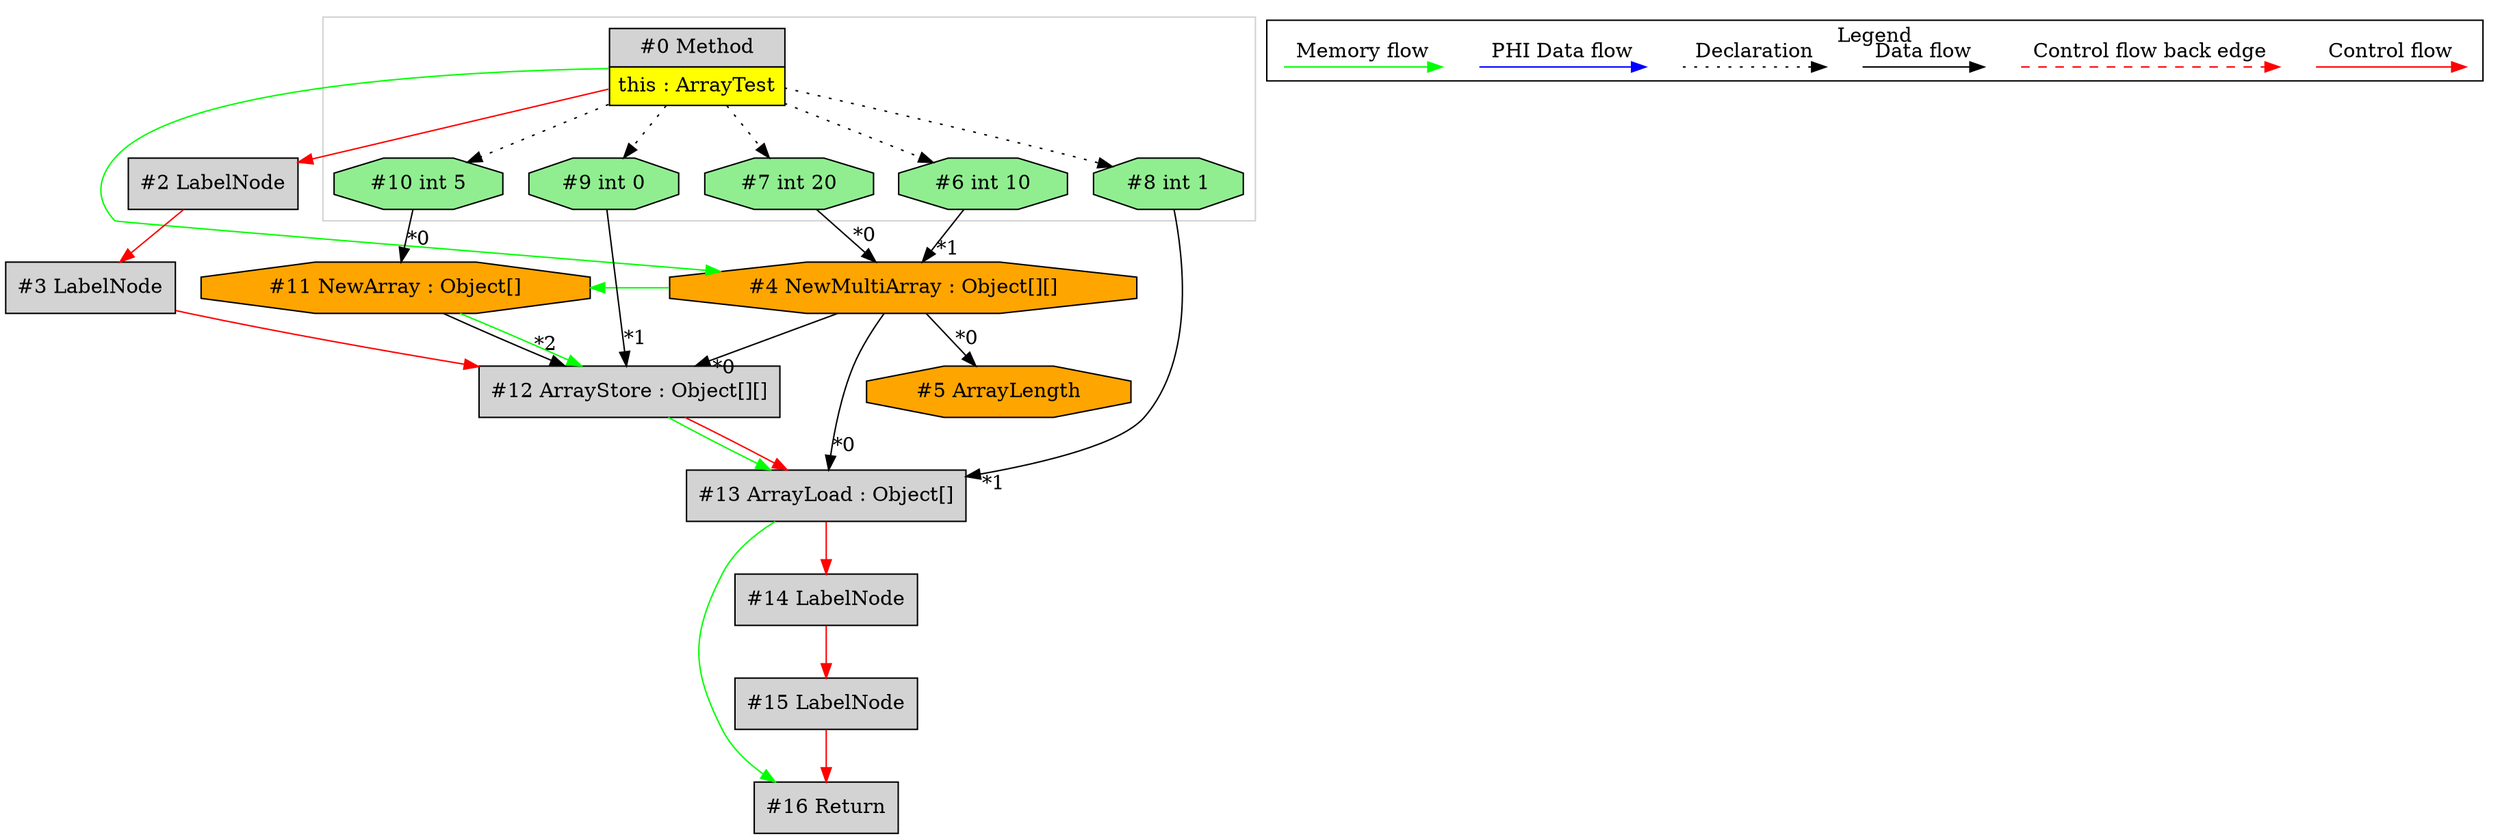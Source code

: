 digraph {
 node0[margin="0", label=<<table border="0" cellborder="1" cellspacing="0" cellpadding="5"><tr><td colspan="1">#0 Method</td></tr><tr><td port="prj1" bgcolor="yellow">this : ArrayTest</td></tr></table>>,shape=none, fillcolor=lightgrey, style=filled];
 node10[label="#10 int 5",shape=octagon, fillcolor=lightgreen, style=filled];
 node0 -> node10[style=dotted];
 node11[label="#11 NewArray : Object[]",shape=octagon, fillcolor=orange, style=filled];
 node10 -> node11[headlabel="*0", labeldistance=2];
 node4 -> node11[labeldistance=2, color=green, constraint=false];
 node4[label="#4 NewMultiArray : Object[][]",shape=octagon, fillcolor=orange, style=filled];
 node7 -> node4[headlabel="*0", labeldistance=2];
 node6 -> node4[headlabel="*1", labeldistance=2];
 node0 -> node4[labeldistance=2, color=green, constraint=false];
 node6[label="#6 int 10",shape=octagon, fillcolor=lightgreen, style=filled];
 node0 -> node6[style=dotted];
 node7[label="#7 int 20",shape=octagon, fillcolor=lightgreen, style=filled];
 node0 -> node7[style=dotted];
 node13[label="#13 ArrayLoad : Object[]",shape=box, fillcolor=lightgrey, style=filled];
 node4 -> node13[headlabel="*0", labeldistance=2];
 node8 -> node13[headlabel="*1", labeldistance=2];
 node12 -> node13[labeldistance=2, color=green, constraint=false];
 node12 -> node13[labeldistance=2, color=red, fontcolor=red];
 node12[label="#12 ArrayStore : Object[][]",shape=box, fillcolor=lightgrey, style=filled];
 node4 -> node12[headlabel="*0", labeldistance=2];
 node9 -> node12[headlabel="*1", labeldistance=2];
 node11 -> node12[headlabel="*2", labeldistance=2];
 node11 -> node12[labeldistance=2, color=green, constraint=false];
 node3 -> node12[labeldistance=2, color=red, fontcolor=red];
 node3[label="#3 LabelNode",shape=box, fillcolor=lightgrey, style=filled];
 node2 -> node3[labeldistance=2, color=red, fontcolor=red];
 node2[label="#2 LabelNode",shape=box, fillcolor=lightgrey, style=filled];
 node0 -> node2[labeldistance=2, color=red, fontcolor=red];
 node9[label="#9 int 0",shape=octagon, fillcolor=lightgreen, style=filled];
 node0 -> node9[style=dotted];
 node8[label="#8 int 1",shape=octagon, fillcolor=lightgreen, style=filled];
 node0 -> node8[style=dotted];
 node14[label="#14 LabelNode",shape=box, fillcolor=lightgrey, style=filled];
 node13 -> node14[labeldistance=2, color=red, fontcolor=red];
 node15[label="#15 LabelNode",shape=box, fillcolor=lightgrey, style=filled];
 node14 -> node15[labeldistance=2, color=red, fontcolor=red];
 node16[label="#16 Return",shape=box, fillcolor=lightgrey, style=filled];
 node15 -> node16[labeldistance=2, color=red, fontcolor=red];
 node13 -> node16[labeldistance=2, color=green, constraint=false];
 node5[label="#5 ArrayLength",shape=octagon, fillcolor=orange, style=filled];
 node4 -> node5[headlabel="*0", labeldistance=2];
 subgraph cluster_0 {
  color=lightgray;
  node0;
  node6;
  node7;
  node8;
  node9;
  node10;
 }
 subgraph cluster_000 {
  label = "Legend";
  node [shape=point]
  {
   rank=same;
   c0 [style = invis];
   c1 [style = invis];
   c2 [style = invis];
   c3 [style = invis];
   d0 [style = invis];
   d1 [style = invis];
   d2 [style = invis];
   d3 [style = invis];
   d4 [style = invis];
   d5 [style = invis];
   d6 [style = invis];
   d7 [style = invis];
  }
  c0 -> c1 [label="Control flow", style=solid, color=red]
  c2 -> c3 [label="Control flow back edge", style=dashed, color=red]
  d0 -> d1 [label="Data flow"]
  d2 -> d3 [label="Declaration", style=dotted]
  d4 -> d5 [label="PHI Data flow", color=blue]
  d6 -> d7 [label="Memory flow", color=green]
 }

}
